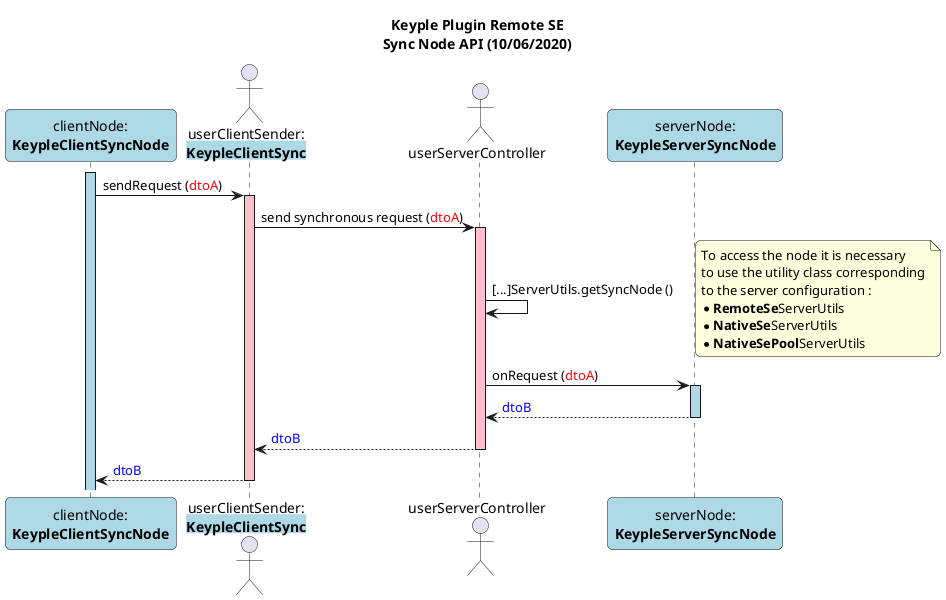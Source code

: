 @startuml

title
    Keyple Plugin Remote SE
    Sync Node API (10/06/2020)
end title

' == THEME ==

skinparam Shadowing false
skinparam RoundCorner 10

' == CONTENT ==

participant "clientNode:\n**KeypleClientSyncNode**" as clientNode #LightBlue
actor "userClientSender:\n**<back:LightBlue>KeypleClientSync**" as userClientSender

actor "userServerController" as userServerController
participant "serverNode:\n**KeypleServerSyncNode**" as serverNode #LightBlue

activate clientNode #LightBlue
clientNode -> userClientSender : sendRequest (<color:red>dtoA</color>)
activate userClientSender #Pink
userClientSender -> userServerController : send synchronous request (<color:red>dtoA</color>)

activate userServerController #Pink
userServerController -> userServerController : [...]ServerUtils.getSyncNode ()
note right
    To access the node it is necessary
    to use the utility class corresponding
    to the server configuration :
    * **RemoteSe**ServerUtils
    * **NativeSe**ServerUtils
    * **NativeSePool**ServerUtils
end note
userServerController -> serverNode : onRequest (<color:red>dtoA</color>)
activate serverNode #LightBlue
return <color:blue>dtoB</color>
return <color:blue>dtoB</color>
return <color:blue>dtoB</color>


@enduml